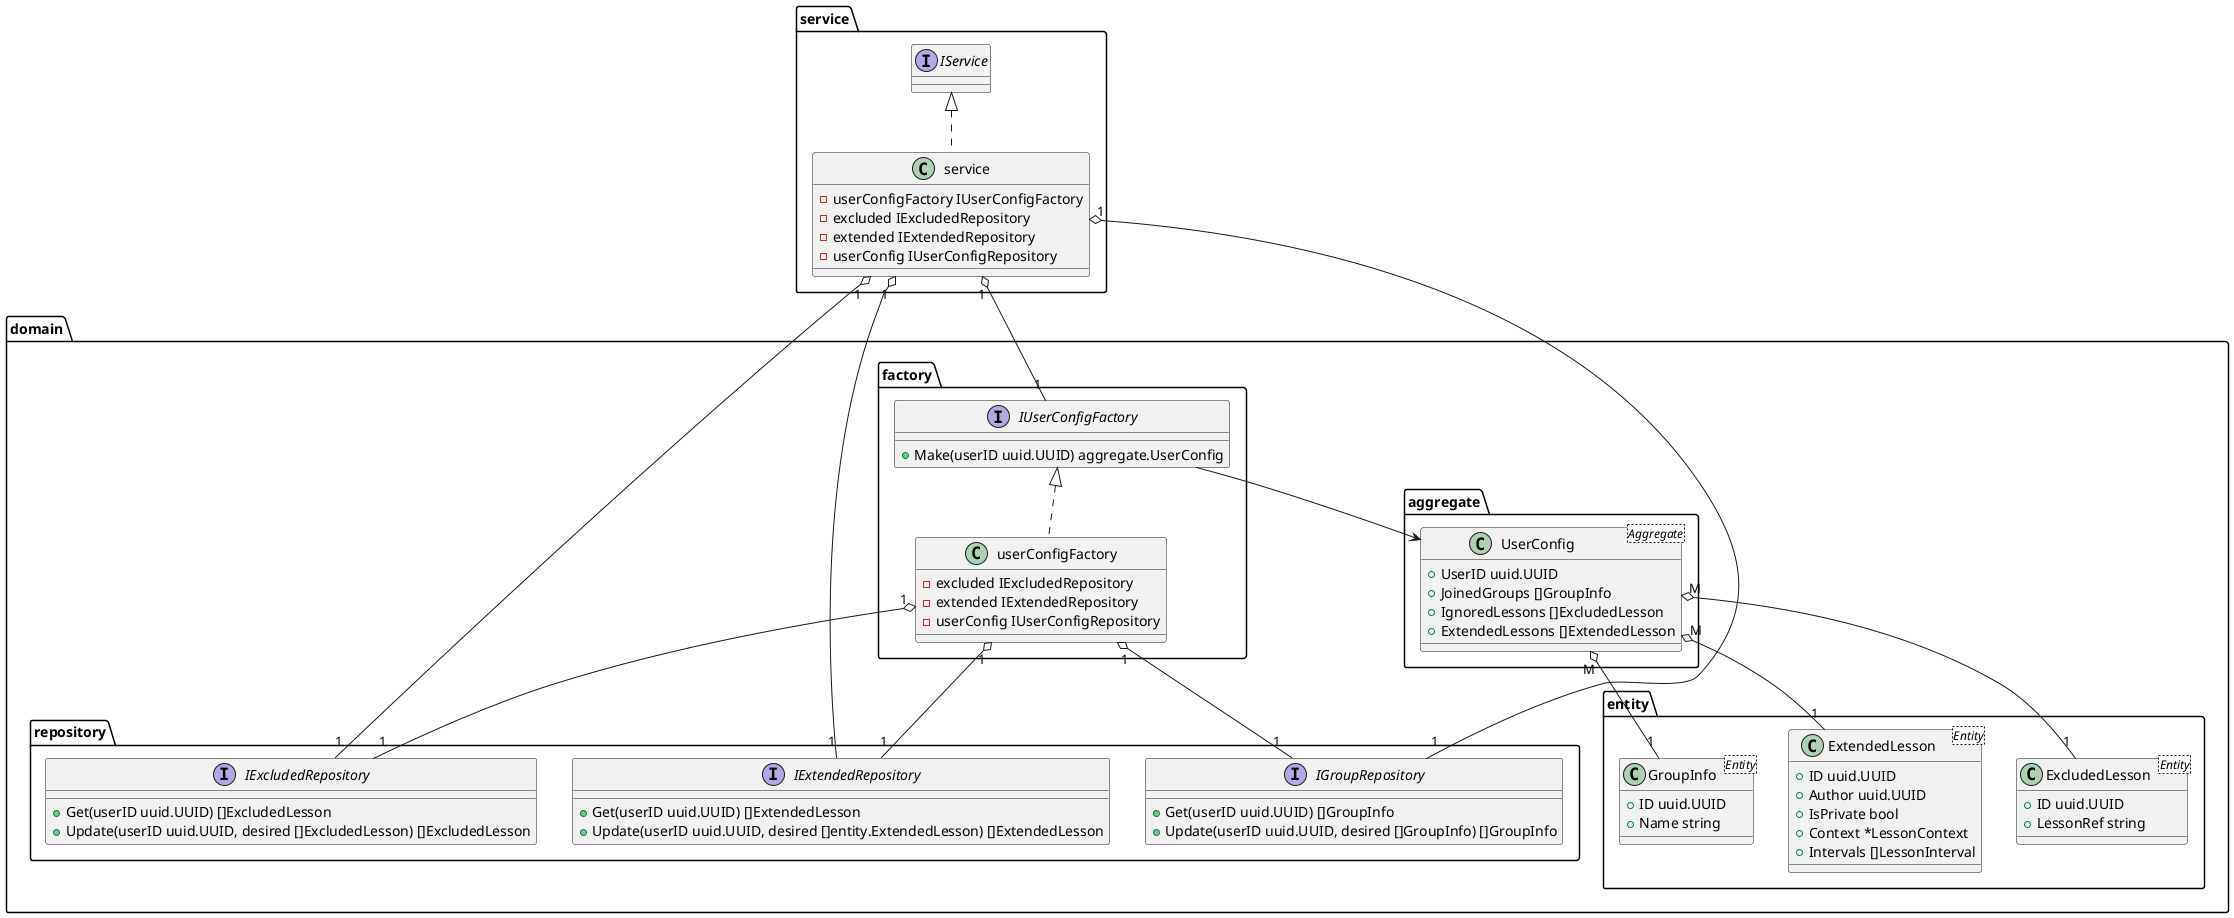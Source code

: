 @startuml class_diagramm

namespace domain {
    namespace aggregate {
        class UserConfig <Aggregate> {
            +UserID uuid.UUID
            +JoinedGroups []GroupInfo
            +IgnoredLessons []ExcludedLesson
            +ExtendedLessons []ExtendedLesson
        }

    }

    namespace entity {
        class ExcludedLesson <Entity> {
            +ID uuid.UUID
            +LessonRef string
        }

        class ExtendedLesson <Entity> {
            +ID uuid.UUID
            +Author uuid.UUID
            +IsPrivate bool
            +Context *LessonContext
            +Intervals []LessonInterval
        }

        class GroupInfo <Entity> {
            + ID uuid.UUID
            + Name string
        }
    }

    domain.aggregate.UserConfig "M" o-- "1" domain.entity.ExcludedLesson
    domain.aggregate.UserConfig "M" o-- "1" domain.entity.ExtendedLesson
    domain.aggregate.UserConfig "M" o-- "1" domain.entity.GroupInfo

    namespace repository {
        interface IExcludedRepository {
            +Get(userID uuid.UUID) []ExcludedLesson
            +Update(userID uuid.UUID, desired []ExcludedLesson) []ExcludedLesson
        }

        interface IExtendedRepository {
            +Get(userID uuid.UUID) []ExtendedLesson
            +Update(userID uuid.UUID, desired []entity.ExtendedLesson) []ExtendedLesson
        }

        interface IGroupRepository {
            +Get(userID uuid.UUID) []GroupInfo
            +Update(userID uuid.UUID, desired []GroupInfo) []GroupInfo
        }
    }

    namespace factory {
        interface IUserConfigFactory {
            +Make(userID uuid.UUID) aggregate.UserConfig
        }

        IUserConfigFactory --> domain.aggregate.UserConfig

        class userConfigFactory implements IUserConfigFactory {
            -excluded IExcludedRepository
            -extended IExtendedRepository
            -userConfig IUserConfigRepository
        }

        userConfigFactory "1" o-- "1" domain.repository.IExcludedRepository
        userConfigFactory "1" o-- "1" domain.repository.IExtendedRepository
        userConfigFactory "1" o-- "1" domain.repository.IGroupRepository
    }
}

namespace service {
    interface IService {

    }

    class service implements IService {
        -userConfigFactory IUserConfigFactory
        -excluded IExcludedRepository
        -extended IExtendedRepository
        -userConfig IUserConfigRepository
    }

    service "1" o-- "1" domain.factory.IUserConfigFactory
    service "1" o-- "1" domain.repository.IExcludedRepository
    service "1" o-- "1" domain.repository.IExtendedRepository
    service "1" o-- "1" domain.repository.IGroupRepository
}

@enduml